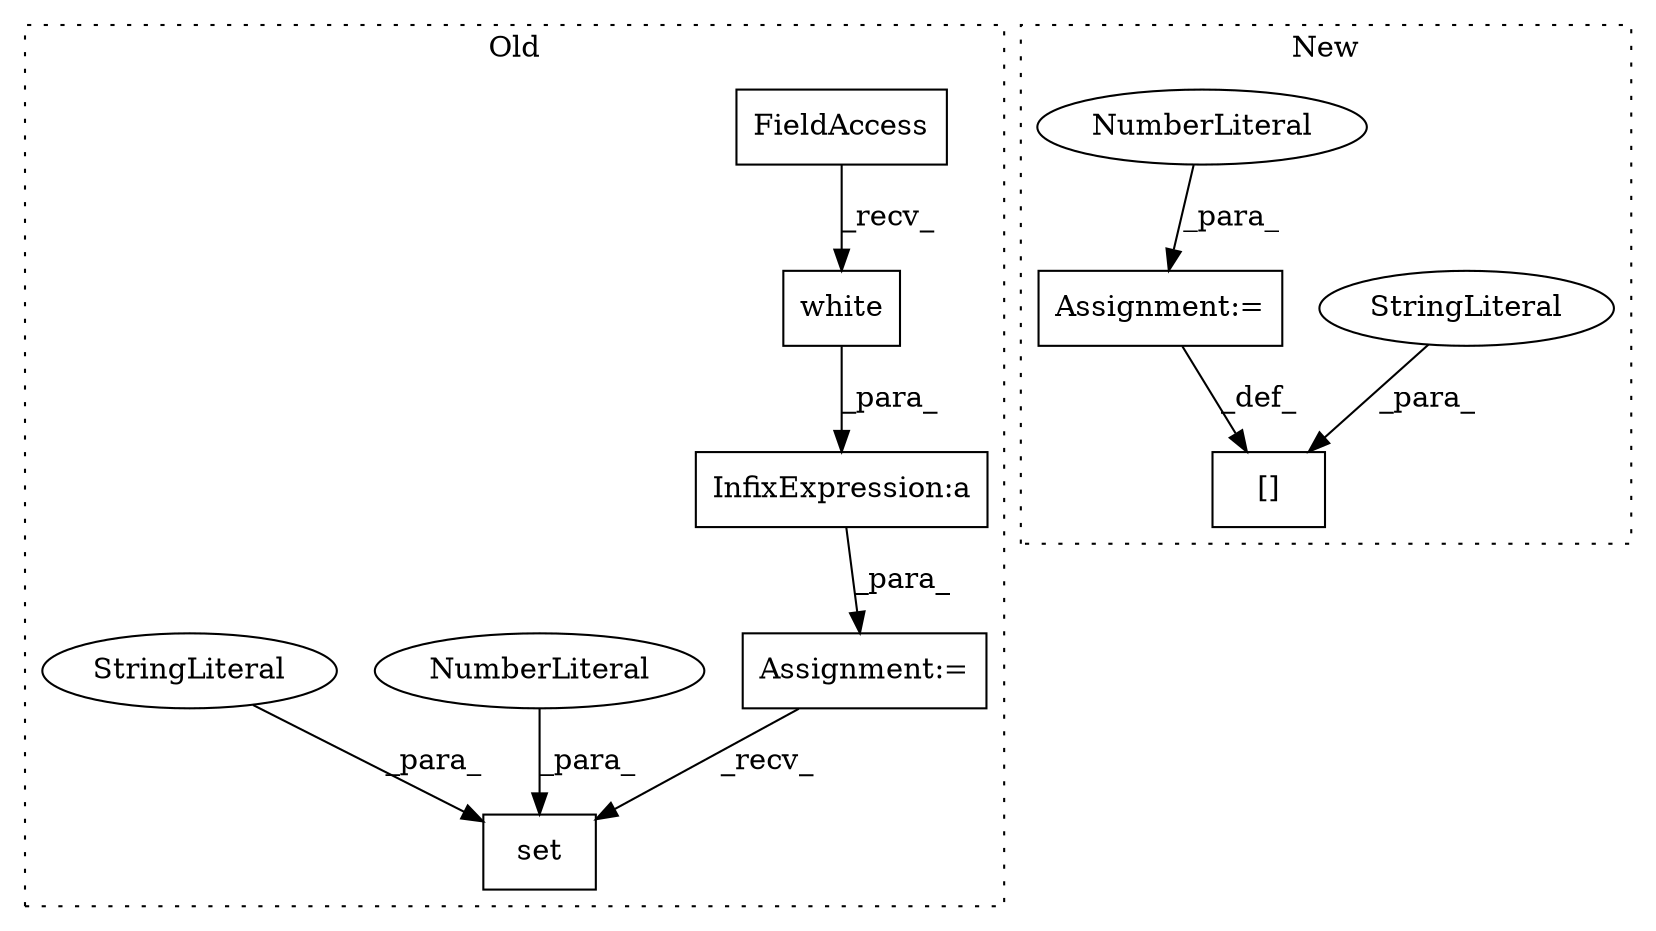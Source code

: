 digraph G {
subgraph cluster0 {
1 [label="white" a="32" s="3423,3447" l="6,1" shape="box"];
3 [label="InfixExpression:a" a="27" s="3411" l="3" shape="box"];
4 [label="Assignment:=" a="7" s="3377" l="1" shape="box"];
5 [label="FieldAccess" a="22" s="3414" l="8" shape="box"];
6 [label="set" a="32" s="3793,3807" l="4,1" shape="box"];
7 [label="NumberLiteral" a="34" s="3803" l="4" shape="ellipse"];
9 [label="StringLiteral" a="45" s="3797" l="5" shape="ellipse"];
label = "Old";
style="dotted";
}
subgraph cluster1 {
2 [label="[]" a="2" s="2296,2305" l="2,1" shape="box"];
8 [label="StringLiteral" a="45" s="2298" l="7" shape="ellipse"];
10 [label="Assignment:=" a="7" s="2306" l="1" shape="box"];
11 [label="NumberLiteral" a="34" s="2307" l="4" shape="ellipse"];
label = "New";
style="dotted";
}
1 -> 3 [label="_para_"];
3 -> 4 [label="_para_"];
4 -> 6 [label="_recv_"];
5 -> 1 [label="_recv_"];
7 -> 6 [label="_para_"];
8 -> 2 [label="_para_"];
9 -> 6 [label="_para_"];
10 -> 2 [label="_def_"];
11 -> 10 [label="_para_"];
}